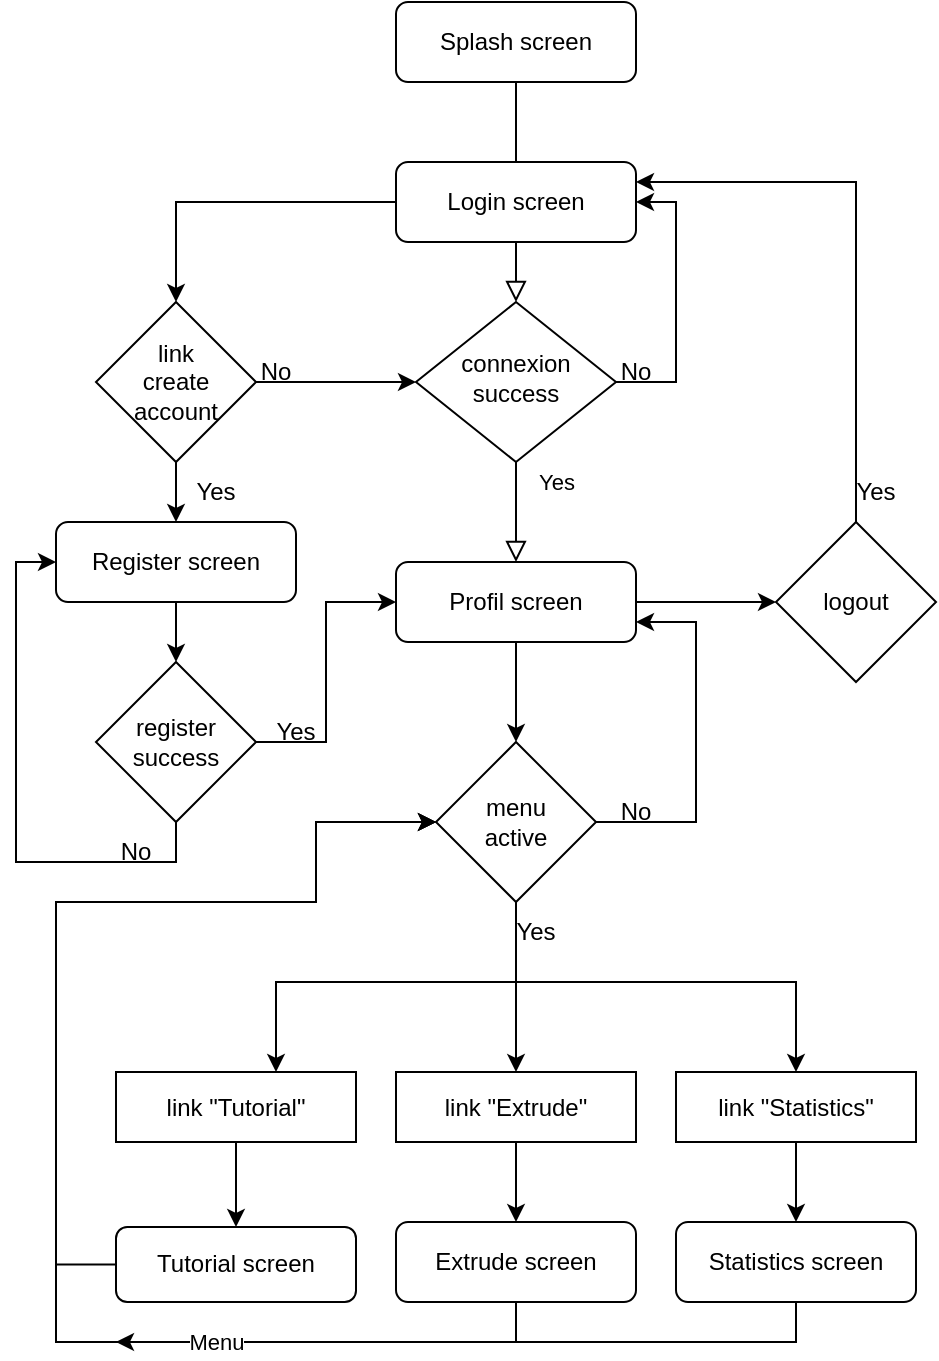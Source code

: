 <mxfile version="21.6.1" type="github">
  <diagram id="C5RBs43oDa-KdzZeNtuy" name="Page-1">
    <mxGraphModel dx="1434" dy="756" grid="1" gridSize="10" guides="1" tooltips="1" connect="1" arrows="1" fold="1" page="1" pageScale="1" pageWidth="827" pageHeight="1169" math="0" shadow="0">
      <root>
        <mxCell id="WIyWlLk6GJQsqaUBKTNV-0" />
        <mxCell id="WIyWlLk6GJQsqaUBKTNV-1" parent="WIyWlLk6GJQsqaUBKTNV-0" />
        <mxCell id="WIyWlLk6GJQsqaUBKTNV-2" value="" style="rounded=0;html=1;jettySize=auto;orthogonalLoop=1;fontSize=11;endArrow=block;endFill=0;endSize=8;strokeWidth=1;shadow=0;labelBackgroundColor=none;edgeStyle=orthogonalEdgeStyle;" parent="WIyWlLk6GJQsqaUBKTNV-1" source="WIyWlLk6GJQsqaUBKTNV-3" target="WIyWlLk6GJQsqaUBKTNV-6" edge="1">
          <mxGeometry relative="1" as="geometry" />
        </mxCell>
        <mxCell id="WIyWlLk6GJQsqaUBKTNV-3" value="Splash screen" style="rounded=1;whiteSpace=wrap;html=1;fontSize=12;glass=0;strokeWidth=1;shadow=0;" parent="WIyWlLk6GJQsqaUBKTNV-1" vertex="1">
          <mxGeometry x="350" y="50" width="120" height="40" as="geometry" />
        </mxCell>
        <mxCell id="WIyWlLk6GJQsqaUBKTNV-4" value="Yes" style="rounded=0;html=1;jettySize=auto;orthogonalLoop=1;fontSize=11;endArrow=block;endFill=0;endSize=8;strokeWidth=1;shadow=0;labelBackgroundColor=none;edgeStyle=orthogonalEdgeStyle;" parent="WIyWlLk6GJQsqaUBKTNV-1" source="WIyWlLk6GJQsqaUBKTNV-6" edge="1">
          <mxGeometry x="-0.604" y="20" relative="1" as="geometry">
            <mxPoint as="offset" />
            <mxPoint x="410" y="330" as="targetPoint" />
          </mxGeometry>
        </mxCell>
        <mxCell id="3vya6i_Q-tbSkME6sDgc-15" style="edgeStyle=orthogonalEdgeStyle;rounded=0;orthogonalLoop=1;jettySize=auto;html=1;entryX=1;entryY=0.5;entryDx=0;entryDy=0;exitX=1;exitY=0.5;exitDx=0;exitDy=0;" edge="1" parent="WIyWlLk6GJQsqaUBKTNV-1" source="WIyWlLk6GJQsqaUBKTNV-6" target="3vya6i_Q-tbSkME6sDgc-0">
          <mxGeometry relative="1" as="geometry">
            <Array as="points">
              <mxPoint x="490" y="240" />
              <mxPoint x="490" y="150" />
            </Array>
          </mxGeometry>
        </mxCell>
        <mxCell id="WIyWlLk6GJQsqaUBKTNV-6" value="connexion&lt;br&gt;success" style="rhombus;whiteSpace=wrap;html=1;shadow=0;fontFamily=Helvetica;fontSize=12;align=center;strokeWidth=1;spacing=6;spacingTop=-4;" parent="WIyWlLk6GJQsqaUBKTNV-1" vertex="1">
          <mxGeometry x="360" y="200" width="100" height="80" as="geometry" />
        </mxCell>
        <mxCell id="3vya6i_Q-tbSkME6sDgc-37" style="edgeStyle=orthogonalEdgeStyle;rounded=0;orthogonalLoop=1;jettySize=auto;html=1;entryX=0;entryY=0.5;entryDx=0;entryDy=0;" edge="1" parent="WIyWlLk6GJQsqaUBKTNV-1" source="WIyWlLk6GJQsqaUBKTNV-12" target="3vya6i_Q-tbSkME6sDgc-36">
          <mxGeometry relative="1" as="geometry" />
        </mxCell>
        <mxCell id="WIyWlLk6GJQsqaUBKTNV-12" value="Profil screen" style="rounded=1;whiteSpace=wrap;html=1;fontSize=12;glass=0;strokeWidth=1;shadow=0;" parent="WIyWlLk6GJQsqaUBKTNV-1" vertex="1">
          <mxGeometry x="350" y="330" width="120" height="40" as="geometry" />
        </mxCell>
        <mxCell id="3vya6i_Q-tbSkME6sDgc-1" style="edgeStyle=orthogonalEdgeStyle;rounded=0;orthogonalLoop=1;jettySize=auto;html=1;" edge="1" parent="WIyWlLk6GJQsqaUBKTNV-1" source="3vya6i_Q-tbSkME6sDgc-0" target="3vya6i_Q-tbSkME6sDgc-2">
          <mxGeometry relative="1" as="geometry">
            <mxPoint x="260" y="230" as="targetPoint" />
          </mxGeometry>
        </mxCell>
        <mxCell id="3vya6i_Q-tbSkME6sDgc-0" value="Login screen" style="rounded=1;whiteSpace=wrap;html=1;fontSize=12;glass=0;strokeWidth=1;shadow=0;" vertex="1" parent="WIyWlLk6GJQsqaUBKTNV-1">
          <mxGeometry x="350" y="130" width="120" height="40" as="geometry" />
        </mxCell>
        <mxCell id="3vya6i_Q-tbSkME6sDgc-3" style="edgeStyle=orthogonalEdgeStyle;rounded=0;orthogonalLoop=1;jettySize=auto;html=1;entryX=0;entryY=0.5;entryDx=0;entryDy=0;" edge="1" parent="WIyWlLk6GJQsqaUBKTNV-1" source="3vya6i_Q-tbSkME6sDgc-2" target="WIyWlLk6GJQsqaUBKTNV-6">
          <mxGeometry relative="1" as="geometry">
            <mxPoint x="320" y="410" as="targetPoint" />
          </mxGeometry>
        </mxCell>
        <mxCell id="3vya6i_Q-tbSkME6sDgc-2" value="link&lt;br&gt;create account" style="rhombus;whiteSpace=wrap;html=1;" vertex="1" parent="WIyWlLk6GJQsqaUBKTNV-1">
          <mxGeometry x="200" y="200" width="80" height="80" as="geometry" />
        </mxCell>
        <mxCell id="3vya6i_Q-tbSkME6sDgc-5" value="No" style="text;strokeColor=none;align=center;fillColor=none;html=1;verticalAlign=middle;whiteSpace=wrap;rounded=0;" vertex="1" parent="WIyWlLk6GJQsqaUBKTNV-1">
          <mxGeometry x="260" y="220" width="60" height="30" as="geometry" />
        </mxCell>
        <mxCell id="3vya6i_Q-tbSkME6sDgc-9" value="" style="edgeStyle=orthogonalEdgeStyle;rounded=0;orthogonalLoop=1;jettySize=auto;html=1;entryX=0.5;entryY=0;entryDx=0;entryDy=0;" edge="1" parent="WIyWlLk6GJQsqaUBKTNV-1" source="3vya6i_Q-tbSkME6sDgc-2" target="3vya6i_Q-tbSkME6sDgc-8">
          <mxGeometry relative="1" as="geometry">
            <mxPoint x="240" y="340" as="targetPoint" />
            <mxPoint x="240" y="280" as="sourcePoint" />
          </mxGeometry>
        </mxCell>
        <mxCell id="3vya6i_Q-tbSkME6sDgc-11" value="" style="edgeStyle=orthogonalEdgeStyle;rounded=0;orthogonalLoop=1;jettySize=auto;html=1;entryX=0.5;entryY=0;entryDx=0;entryDy=0;" edge="1" parent="WIyWlLk6GJQsqaUBKTNV-1" target="3vya6i_Q-tbSkME6sDgc-12">
          <mxGeometry relative="1" as="geometry">
            <mxPoint x="240" y="400" as="sourcePoint" />
            <mxPoint x="240" y="470" as="targetPoint" />
          </mxGeometry>
        </mxCell>
        <mxCell id="3vya6i_Q-tbSkME6sDgc-42" style="edgeStyle=orthogonalEdgeStyle;rounded=0;orthogonalLoop=1;jettySize=auto;html=1;entryX=0.5;entryY=0;entryDx=0;entryDy=0;" edge="1" parent="WIyWlLk6GJQsqaUBKTNV-1" source="3vya6i_Q-tbSkME6sDgc-8" target="3vya6i_Q-tbSkME6sDgc-12">
          <mxGeometry relative="1" as="geometry" />
        </mxCell>
        <mxCell id="3vya6i_Q-tbSkME6sDgc-8" value="Register screen" style="rounded=1;whiteSpace=wrap;html=1;" vertex="1" parent="WIyWlLk6GJQsqaUBKTNV-1">
          <mxGeometry x="180" y="310" width="120" height="40" as="geometry" />
        </mxCell>
        <mxCell id="3vya6i_Q-tbSkME6sDgc-17" style="edgeStyle=orthogonalEdgeStyle;rounded=0;orthogonalLoop=1;jettySize=auto;html=1;entryX=0;entryY=0.5;entryDx=0;entryDy=0;" edge="1" parent="WIyWlLk6GJQsqaUBKTNV-1" source="3vya6i_Q-tbSkME6sDgc-12" target="WIyWlLk6GJQsqaUBKTNV-12">
          <mxGeometry relative="1" as="geometry" />
        </mxCell>
        <mxCell id="3vya6i_Q-tbSkME6sDgc-20" style="edgeStyle=orthogonalEdgeStyle;rounded=0;orthogonalLoop=1;jettySize=auto;html=1;entryX=0;entryY=0.5;entryDx=0;entryDy=0;exitX=0.5;exitY=1;exitDx=0;exitDy=0;" edge="1" parent="WIyWlLk6GJQsqaUBKTNV-1" source="3vya6i_Q-tbSkME6sDgc-12" target="3vya6i_Q-tbSkME6sDgc-8">
          <mxGeometry relative="1" as="geometry" />
        </mxCell>
        <mxCell id="3vya6i_Q-tbSkME6sDgc-12" value="register&lt;br&gt;success" style="rhombus;whiteSpace=wrap;html=1;" vertex="1" parent="WIyWlLk6GJQsqaUBKTNV-1">
          <mxGeometry x="200" y="380" width="80" height="80" as="geometry" />
        </mxCell>
        <mxCell id="3vya6i_Q-tbSkME6sDgc-14" value="Yes" style="text;strokeColor=none;align=center;fillColor=none;html=1;verticalAlign=middle;whiteSpace=wrap;rounded=0;" vertex="1" parent="WIyWlLk6GJQsqaUBKTNV-1">
          <mxGeometry x="230" y="280" width="60" height="30" as="geometry" />
        </mxCell>
        <mxCell id="3vya6i_Q-tbSkME6sDgc-16" value="No" style="text;strokeColor=none;align=center;fillColor=none;html=1;verticalAlign=middle;whiteSpace=wrap;rounded=0;" vertex="1" parent="WIyWlLk6GJQsqaUBKTNV-1">
          <mxGeometry x="440" y="220" width="60" height="30" as="geometry" />
        </mxCell>
        <mxCell id="3vya6i_Q-tbSkME6sDgc-18" value="Yes" style="text;strokeColor=none;align=center;fillColor=none;html=1;verticalAlign=middle;whiteSpace=wrap;rounded=0;" vertex="1" parent="WIyWlLk6GJQsqaUBKTNV-1">
          <mxGeometry x="270" y="400" width="60" height="30" as="geometry" />
        </mxCell>
        <mxCell id="3vya6i_Q-tbSkME6sDgc-19" value="No" style="text;strokeColor=none;align=center;fillColor=none;html=1;verticalAlign=middle;whiteSpace=wrap;rounded=0;" vertex="1" parent="WIyWlLk6GJQsqaUBKTNV-1">
          <mxGeometry x="190" y="460" width="60" height="30" as="geometry" />
        </mxCell>
        <mxCell id="3vya6i_Q-tbSkME6sDgc-23" value="" style="edgeStyle=orthogonalEdgeStyle;rounded=0;orthogonalLoop=1;jettySize=auto;html=1;" edge="1" parent="WIyWlLk6GJQsqaUBKTNV-1" source="WIyWlLk6GJQsqaUBKTNV-12" target="3vya6i_Q-tbSkME6sDgc-22">
          <mxGeometry relative="1" as="geometry">
            <mxPoint x="410" y="480" as="targetPoint" />
            <mxPoint x="410" y="370" as="sourcePoint" />
          </mxGeometry>
        </mxCell>
        <mxCell id="3vya6i_Q-tbSkME6sDgc-24" style="edgeStyle=orthogonalEdgeStyle;rounded=0;orthogonalLoop=1;jettySize=auto;html=1;exitX=1;exitY=0.5;exitDx=0;exitDy=0;" edge="1" parent="WIyWlLk6GJQsqaUBKTNV-1" source="3vya6i_Q-tbSkME6sDgc-22">
          <mxGeometry relative="1" as="geometry">
            <mxPoint x="470" y="360" as="targetPoint" />
            <Array as="points">
              <mxPoint x="500" y="460" />
              <mxPoint x="500" y="360" />
              <mxPoint x="470" y="360" />
            </Array>
          </mxGeometry>
        </mxCell>
        <mxCell id="3vya6i_Q-tbSkME6sDgc-32" style="edgeStyle=orthogonalEdgeStyle;rounded=0;orthogonalLoop=1;jettySize=auto;html=1;entryX=0.5;entryY=0;entryDx=0;entryDy=0;" edge="1" parent="WIyWlLk6GJQsqaUBKTNV-1" source="3vya6i_Q-tbSkME6sDgc-22" target="3vya6i_Q-tbSkME6sDgc-30">
          <mxGeometry relative="1" as="geometry">
            <Array as="points">
              <mxPoint x="410" y="560" />
              <mxPoint x="410" y="560" />
            </Array>
          </mxGeometry>
        </mxCell>
        <mxCell id="3vya6i_Q-tbSkME6sDgc-34" style="edgeStyle=orthogonalEdgeStyle;rounded=0;orthogonalLoop=1;jettySize=auto;html=1;entryX=0.5;entryY=0;entryDx=0;entryDy=0;" edge="1" parent="WIyWlLk6GJQsqaUBKTNV-1" source="3vya6i_Q-tbSkME6sDgc-22" target="3vya6i_Q-tbSkME6sDgc-31">
          <mxGeometry relative="1" as="geometry">
            <Array as="points">
              <mxPoint x="410" y="540" />
              <mxPoint x="550" y="540" />
            </Array>
          </mxGeometry>
        </mxCell>
        <mxCell id="3vya6i_Q-tbSkME6sDgc-22" value="menu&lt;br&gt;active" style="rhombus;whiteSpace=wrap;html=1;" vertex="1" parent="WIyWlLk6GJQsqaUBKTNV-1">
          <mxGeometry x="370" y="420" width="80" height="80" as="geometry" />
        </mxCell>
        <mxCell id="3vya6i_Q-tbSkME6sDgc-25" value="No" style="text;strokeColor=none;align=center;fillColor=none;html=1;verticalAlign=middle;whiteSpace=wrap;rounded=0;" vertex="1" parent="WIyWlLk6GJQsqaUBKTNV-1">
          <mxGeometry x="440" y="440" width="60" height="30" as="geometry" />
        </mxCell>
        <mxCell id="3vya6i_Q-tbSkME6sDgc-27" value="Yes" style="text;strokeColor=none;align=center;fillColor=none;html=1;verticalAlign=middle;whiteSpace=wrap;rounded=0;" vertex="1" parent="WIyWlLk6GJQsqaUBKTNV-1">
          <mxGeometry x="390" y="500" width="60" height="30" as="geometry" />
        </mxCell>
        <mxCell id="3vya6i_Q-tbSkME6sDgc-29" value="" style="edgeStyle=orthogonalEdgeStyle;rounded=0;orthogonalLoop=1;jettySize=auto;html=1;" edge="1" parent="WIyWlLk6GJQsqaUBKTNV-1" source="3vya6i_Q-tbSkME6sDgc-22" target="3vya6i_Q-tbSkME6sDgc-28">
          <mxGeometry relative="1" as="geometry">
            <mxPoint x="320" y="640" as="targetPoint" />
            <mxPoint x="370" y="460" as="sourcePoint" />
            <Array as="points">
              <mxPoint x="410" y="540" />
              <mxPoint x="290" y="540" />
            </Array>
          </mxGeometry>
        </mxCell>
        <mxCell id="3vya6i_Q-tbSkME6sDgc-40" style="edgeStyle=orthogonalEdgeStyle;rounded=0;orthogonalLoop=1;jettySize=auto;html=1;" edge="1" parent="WIyWlLk6GJQsqaUBKTNV-1" source="3vya6i_Q-tbSkME6sDgc-28" target="3vya6i_Q-tbSkME6sDgc-41">
          <mxGeometry relative="1" as="geometry">
            <mxPoint x="160" y="602.5" as="targetPoint" />
          </mxGeometry>
        </mxCell>
        <mxCell id="3vya6i_Q-tbSkME6sDgc-28" value="link &quot;Tutorial&quot;" style="rounded=0;whiteSpace=wrap;html=1;" vertex="1" parent="WIyWlLk6GJQsqaUBKTNV-1">
          <mxGeometry x="210" y="585" width="120" height="35" as="geometry" />
        </mxCell>
        <mxCell id="3vya6i_Q-tbSkME6sDgc-45" style="edgeStyle=orthogonalEdgeStyle;rounded=0;orthogonalLoop=1;jettySize=auto;html=1;" edge="1" parent="WIyWlLk6GJQsqaUBKTNV-1" source="3vya6i_Q-tbSkME6sDgc-30" target="3vya6i_Q-tbSkME6sDgc-46">
          <mxGeometry relative="1" as="geometry">
            <mxPoint x="410" y="660" as="targetPoint" />
          </mxGeometry>
        </mxCell>
        <mxCell id="3vya6i_Q-tbSkME6sDgc-30" value="link &quot;Extrude&quot;" style="rounded=0;whiteSpace=wrap;html=1;" vertex="1" parent="WIyWlLk6GJQsqaUBKTNV-1">
          <mxGeometry x="350" y="585" width="120" height="35" as="geometry" />
        </mxCell>
        <mxCell id="3vya6i_Q-tbSkME6sDgc-48" style="edgeStyle=orthogonalEdgeStyle;rounded=0;orthogonalLoop=1;jettySize=auto;html=1;" edge="1" parent="WIyWlLk6GJQsqaUBKTNV-1" source="3vya6i_Q-tbSkME6sDgc-31" target="3vya6i_Q-tbSkME6sDgc-49">
          <mxGeometry relative="1" as="geometry">
            <mxPoint x="550" y="660" as="targetPoint" />
          </mxGeometry>
        </mxCell>
        <mxCell id="3vya6i_Q-tbSkME6sDgc-31" value="link &quot;Statistics&quot;" style="rounded=0;whiteSpace=wrap;html=1;" vertex="1" parent="WIyWlLk6GJQsqaUBKTNV-1">
          <mxGeometry x="490" y="585" width="120" height="35" as="geometry" />
        </mxCell>
        <mxCell id="3vya6i_Q-tbSkME6sDgc-38" style="edgeStyle=orthogonalEdgeStyle;rounded=0;orthogonalLoop=1;jettySize=auto;html=1;entryX=1;entryY=0.25;entryDx=0;entryDy=0;" edge="1" parent="WIyWlLk6GJQsqaUBKTNV-1" source="3vya6i_Q-tbSkME6sDgc-36" target="3vya6i_Q-tbSkME6sDgc-0">
          <mxGeometry relative="1" as="geometry">
            <mxPoint x="580" y="150" as="targetPoint" />
            <Array as="points">
              <mxPoint x="580" y="140" />
            </Array>
          </mxGeometry>
        </mxCell>
        <mxCell id="3vya6i_Q-tbSkME6sDgc-36" value="logout" style="rhombus;whiteSpace=wrap;html=1;" vertex="1" parent="WIyWlLk6GJQsqaUBKTNV-1">
          <mxGeometry x="540" y="310" width="80" height="80" as="geometry" />
        </mxCell>
        <mxCell id="3vya6i_Q-tbSkME6sDgc-39" value="Yes" style="text;strokeColor=none;align=center;fillColor=none;html=1;verticalAlign=middle;whiteSpace=wrap;rounded=0;" vertex="1" parent="WIyWlLk6GJQsqaUBKTNV-1">
          <mxGeometry x="560" y="280" width="60" height="30" as="geometry" />
        </mxCell>
        <mxCell id="3vya6i_Q-tbSkME6sDgc-44" style="edgeStyle=orthogonalEdgeStyle;rounded=0;orthogonalLoop=1;jettySize=auto;html=1;entryX=0;entryY=0.5;entryDx=0;entryDy=0;" edge="1" parent="WIyWlLk6GJQsqaUBKTNV-1" source="3vya6i_Q-tbSkME6sDgc-41" target="3vya6i_Q-tbSkME6sDgc-22">
          <mxGeometry relative="1" as="geometry">
            <Array as="points">
              <mxPoint x="180" y="681" />
              <mxPoint x="180" y="500" />
              <mxPoint x="310" y="500" />
              <mxPoint x="310" y="460" />
            </Array>
          </mxGeometry>
        </mxCell>
        <mxCell id="3vya6i_Q-tbSkME6sDgc-41" value="Tutorial screen" style="rounded=1;whiteSpace=wrap;html=1;" vertex="1" parent="WIyWlLk6GJQsqaUBKTNV-1">
          <mxGeometry x="210" y="662.5" width="120" height="37.5" as="geometry" />
        </mxCell>
        <mxCell id="3vya6i_Q-tbSkME6sDgc-47" style="edgeStyle=orthogonalEdgeStyle;rounded=0;orthogonalLoop=1;jettySize=auto;html=1;entryX=0;entryY=0.5;entryDx=0;entryDy=0;" edge="1" parent="WIyWlLk6GJQsqaUBKTNV-1" source="3vya6i_Q-tbSkME6sDgc-46" target="3vya6i_Q-tbSkME6sDgc-22">
          <mxGeometry relative="1" as="geometry">
            <Array as="points">
              <mxPoint x="410" y="720" />
              <mxPoint x="180" y="720" />
              <mxPoint x="180" y="500" />
              <mxPoint x="310" y="500" />
              <mxPoint x="310" y="460" />
            </Array>
          </mxGeometry>
        </mxCell>
        <mxCell id="3vya6i_Q-tbSkME6sDgc-46" value="Extrude screen" style="rounded=1;whiteSpace=wrap;html=1;" vertex="1" parent="WIyWlLk6GJQsqaUBKTNV-1">
          <mxGeometry x="350" y="660" width="120" height="40" as="geometry" />
        </mxCell>
        <mxCell id="3vya6i_Q-tbSkME6sDgc-50" style="edgeStyle=orthogonalEdgeStyle;rounded=0;orthogonalLoop=1;jettySize=auto;html=1;entryX=0;entryY=0.5;entryDx=0;entryDy=0;" edge="1" parent="WIyWlLk6GJQsqaUBKTNV-1" source="3vya6i_Q-tbSkME6sDgc-49" target="3vya6i_Q-tbSkME6sDgc-22">
          <mxGeometry relative="1" as="geometry">
            <Array as="points">
              <mxPoint x="550" y="720" />
              <mxPoint x="180" y="720" />
              <mxPoint x="180" y="500" />
              <mxPoint x="310" y="500" />
              <mxPoint x="310" y="460" />
            </Array>
          </mxGeometry>
        </mxCell>
        <mxCell id="3vya6i_Q-tbSkME6sDgc-49" value="Statistics screen" style="rounded=1;whiteSpace=wrap;html=1;" vertex="1" parent="WIyWlLk6GJQsqaUBKTNV-1">
          <mxGeometry x="490" y="660" width="120" height="40" as="geometry" />
        </mxCell>
        <mxCell id="3vya6i_Q-tbSkME6sDgc-51" value="" style="endArrow=classic;html=1;rounded=0;" edge="1" parent="WIyWlLk6GJQsqaUBKTNV-1">
          <mxGeometry relative="1" as="geometry">
            <mxPoint x="310" y="720" as="sourcePoint" />
            <mxPoint x="210" y="720" as="targetPoint" />
          </mxGeometry>
        </mxCell>
        <mxCell id="3vya6i_Q-tbSkME6sDgc-52" value="Menu" style="edgeLabel;resizable=0;html=1;align=center;verticalAlign=middle;" connectable="0" vertex="1" parent="3vya6i_Q-tbSkME6sDgc-51">
          <mxGeometry relative="1" as="geometry" />
        </mxCell>
      </root>
    </mxGraphModel>
  </diagram>
</mxfile>
